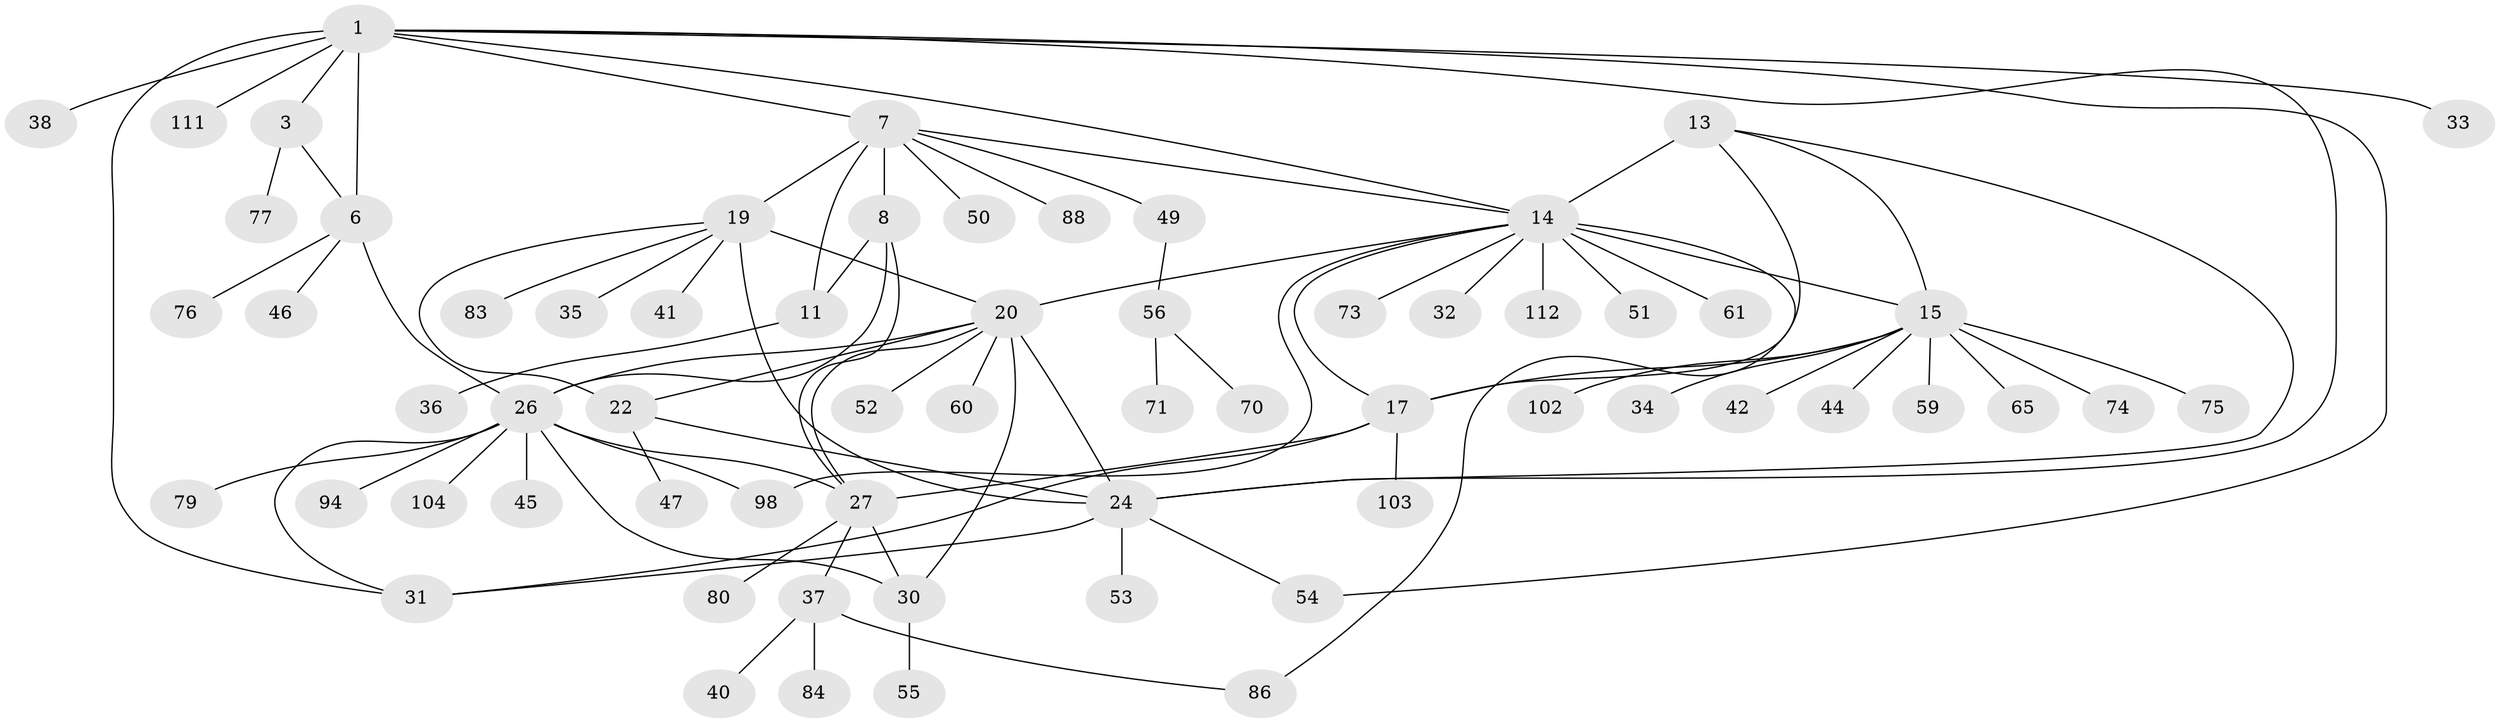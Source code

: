 // original degree distribution, {8: 0.0546875, 6: 0.03125, 7: 0.046875, 11: 0.03125, 9: 0.0078125, 10: 0.0234375, 13: 0.0078125, 12: 0.0078125, 5: 0.0234375, 16: 0.0078125, 3: 0.03125, 1: 0.5859375, 4: 0.0078125, 2: 0.1328125}
// Generated by graph-tools (version 1.1) at 2025/15/03/09/25 04:15:53]
// undirected, 64 vertices, 88 edges
graph export_dot {
graph [start="1"]
  node [color=gray90,style=filled];
  1 [super="+2+4+5"];
  3;
  6 [super="+58+117+118"];
  7 [super="+9+10+57"];
  8 [super="+67+12+68+110"];
  11 [super="+63+128"];
  13;
  14 [super="+16"];
  15;
  17;
  19 [super="+62"];
  20 [super="+89+116+115+105+64+21+81"];
  22;
  24 [super="+114+48"];
  26 [super="+39"];
  27 [super="+121+99+28"];
  30;
  31 [super="+78"];
  32;
  33;
  34;
  35;
  36;
  37;
  38 [super="+109"];
  40;
  41;
  42 [super="+97"];
  44;
  45;
  46;
  47;
  49;
  50 [super="+113+90"];
  51;
  52;
  53;
  54 [super="+96"];
  55 [super="+124"];
  56 [super="+82+69"];
  59;
  60;
  61;
  65;
  70;
  71;
  73;
  74;
  75 [super="+119"];
  76;
  77;
  79;
  80;
  83;
  84;
  86;
  88;
  94 [super="+122"];
  98;
  102;
  103;
  104;
  111;
  112;
  1 -- 3 [weight=4];
  1 -- 6 [weight=4];
  1 -- 31;
  1 -- 38;
  1 -- 111;
  1 -- 24;
  1 -- 33;
  1 -- 54;
  1 -- 7;
  1 -- 14;
  3 -- 6;
  3 -- 77;
  6 -- 26 [weight=2];
  6 -- 46;
  6 -- 76;
  7 -- 8 [weight=6];
  7 -- 11 [weight=3];
  7 -- 49;
  7 -- 19;
  7 -- 88;
  7 -- 50;
  7 -- 14;
  8 -- 11 [weight=2];
  8 -- 27;
  8 -- 26 [weight=2];
  11 -- 36;
  13 -- 14 [weight=3];
  13 -- 15;
  13 -- 17;
  13 -- 24;
  14 -- 15 [weight=3];
  14 -- 17 [weight=3];
  14 -- 61;
  14 -- 112;
  14 -- 32;
  14 -- 98;
  14 -- 73;
  14 -- 51;
  14 -- 20;
  14 -- 86;
  15 -- 17;
  15 -- 34;
  15 -- 42;
  15 -- 44;
  15 -- 59;
  15 -- 65;
  15 -- 74;
  15 -- 75;
  15 -- 102;
  17 -- 27;
  17 -- 103;
  17 -- 31;
  19 -- 20 [weight=3];
  19 -- 22;
  19 -- 24;
  19 -- 35;
  19 -- 41;
  19 -- 83;
  20 -- 22 [weight=3];
  20 -- 24 [weight=3];
  20 -- 60;
  20 -- 52;
  20 -- 26;
  20 -- 27 [weight=3];
  20 -- 30;
  22 -- 24;
  22 -- 47;
  24 -- 31;
  24 -- 53;
  24 -- 54;
  26 -- 27 [weight=3];
  26 -- 30;
  26 -- 45;
  26 -- 79;
  26 -- 94;
  26 -- 98;
  26 -- 104;
  26 -- 31;
  27 -- 30 [weight=3];
  27 -- 37;
  27 -- 80;
  30 -- 55;
  37 -- 40;
  37 -- 84;
  37 -- 86;
  49 -- 56;
  56 -- 70;
  56 -- 71;
}
